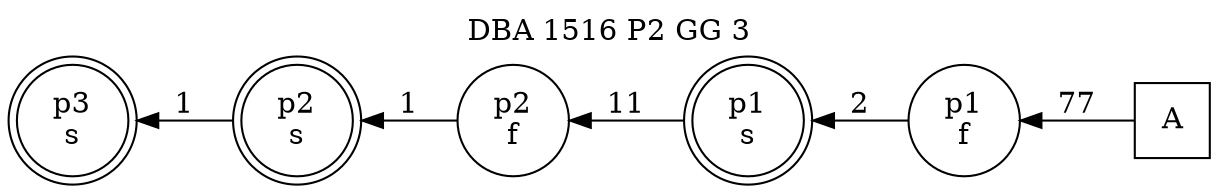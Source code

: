 digraph DBA_1516_P2_GG_3_GOOD {
labelloc="tl"
label= " DBA 1516 P2 GG 3 "
rankdir="RL";
graph [ size=" 10 , 10 !"]

"A" [shape="square" label="A"]
"p1_f" [shape="circle" label="p1
f"]
"p1_s" [shape="doublecircle" label="p1
s"]
"p2_f" [shape="circle" label="p2
f"]
"p2_s" [shape="doublecircle" label="p2
s"]
"p3_s" [shape="doublecircle" label="p3
s"]
"A" -> "p1_f" [ label=77]
"p1_f" -> "p1_s" [ label=2]
"p1_s" -> "p2_f" [ label=11]
"p2_f" -> "p2_s" [ label=1]
"p2_s" -> "p3_s" [ label=1]
}
